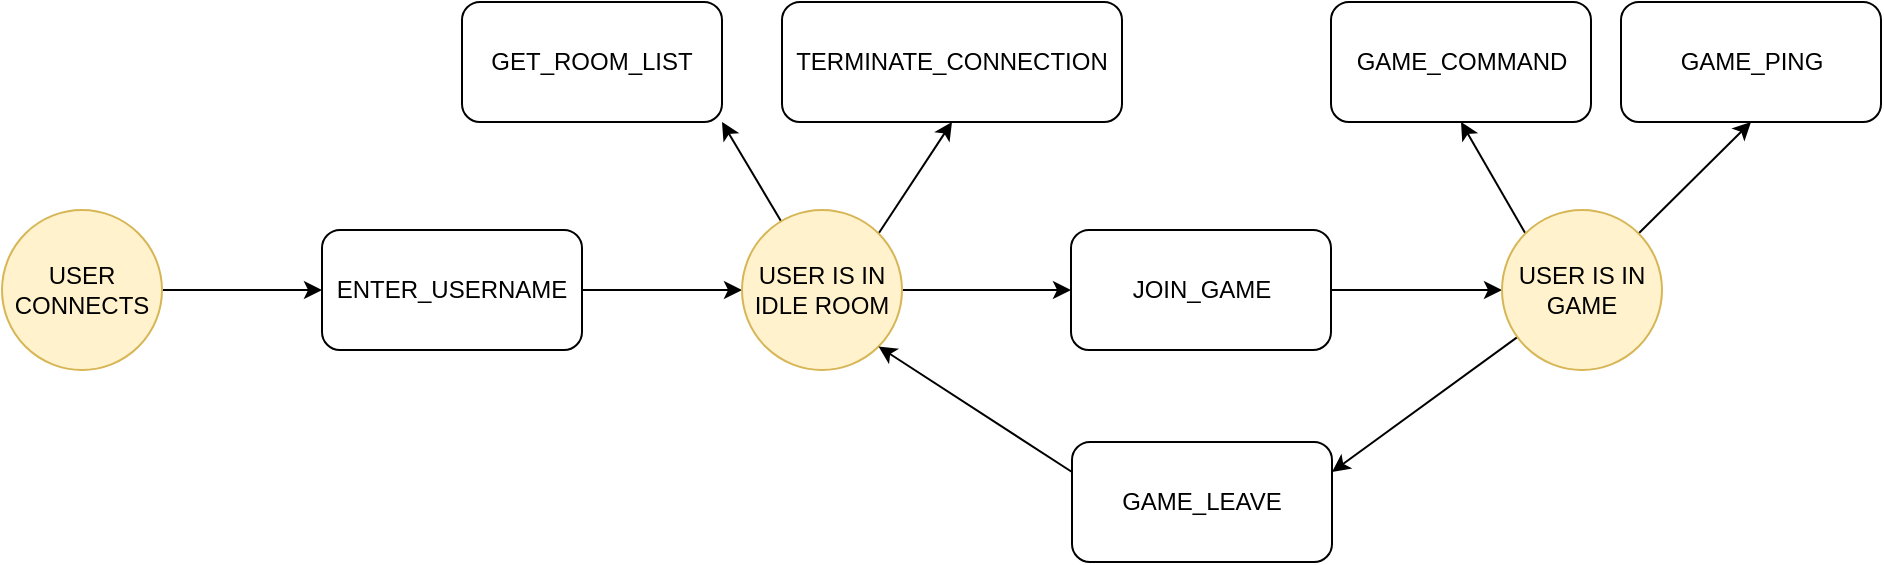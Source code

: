 <mxfile version="22.1.2" type="device">
  <diagram name="Stránka-1" id="sYEn72Fhgt1sVSPPdXOC">
    <mxGraphModel dx="1434" dy="868" grid="1" gridSize="10" guides="1" tooltips="1" connect="1" arrows="1" fold="1" page="1" pageScale="1" pageWidth="1169" pageHeight="827" math="0" shadow="0">
      <root>
        <mxCell id="0" />
        <mxCell id="1" parent="0" />
        <mxCell id="0wrIGKHIaLurFtwRzIpR-3" value="" style="edgeStyle=orthogonalEdgeStyle;rounded=0;orthogonalLoop=1;jettySize=auto;html=1;" edge="1" parent="1" source="0wrIGKHIaLurFtwRzIpR-1" target="0wrIGKHIaLurFtwRzIpR-4">
          <mxGeometry relative="1" as="geometry">
            <mxPoint x="275" y="418" as="targetPoint" />
          </mxGeometry>
        </mxCell>
        <mxCell id="0wrIGKHIaLurFtwRzIpR-1" value="USER&lt;br&gt;CONNECTS" style="ellipse;whiteSpace=wrap;html=1;aspect=fixed;fillColor=#fff2cc;strokeColor=#d6b656;" vertex="1" parent="1">
          <mxGeometry x="115" y="378" width="80" height="80" as="geometry" />
        </mxCell>
        <mxCell id="0wrIGKHIaLurFtwRzIpR-15" style="edgeStyle=orthogonalEdgeStyle;rounded=0;orthogonalLoop=1;jettySize=auto;html=1;entryX=0;entryY=0.5;entryDx=0;entryDy=0;" edge="1" parent="1" source="0wrIGKHIaLurFtwRzIpR-4" target="0wrIGKHIaLurFtwRzIpR-14">
          <mxGeometry relative="1" as="geometry" />
        </mxCell>
        <mxCell id="0wrIGKHIaLurFtwRzIpR-4" value="ENTER_USERNAME" style="rounded=1;whiteSpace=wrap;html=1;" vertex="1" parent="1">
          <mxGeometry x="275" y="388" width="130" height="60" as="geometry" />
        </mxCell>
        <mxCell id="0wrIGKHIaLurFtwRzIpR-7" value="GET_ROOM_LIST" style="rounded=1;whiteSpace=wrap;html=1;" vertex="1" parent="1">
          <mxGeometry x="345" y="274" width="130" height="60" as="geometry" />
        </mxCell>
        <mxCell id="0wrIGKHIaLurFtwRzIpR-16" style="rounded=0;orthogonalLoop=1;jettySize=auto;html=1;entryX=1;entryY=1;entryDx=0;entryDy=0;" edge="1" parent="1" source="0wrIGKHIaLurFtwRzIpR-14" target="0wrIGKHIaLurFtwRzIpR-7">
          <mxGeometry relative="1" as="geometry">
            <mxPoint x="455" y="314" as="targetPoint" />
          </mxGeometry>
        </mxCell>
        <mxCell id="0wrIGKHIaLurFtwRzIpR-19" style="rounded=0;orthogonalLoop=1;jettySize=auto;html=1;exitX=1;exitY=0;exitDx=0;exitDy=0;entryX=0.5;entryY=1;entryDx=0;entryDy=0;" edge="1" parent="1" source="0wrIGKHIaLurFtwRzIpR-14" target="0wrIGKHIaLurFtwRzIpR-17">
          <mxGeometry relative="1" as="geometry" />
        </mxCell>
        <mxCell id="0wrIGKHIaLurFtwRzIpR-21" style="edgeStyle=orthogonalEdgeStyle;rounded=0;orthogonalLoop=1;jettySize=auto;html=1;entryX=0;entryY=0.5;entryDx=0;entryDy=0;" edge="1" parent="1" source="0wrIGKHIaLurFtwRzIpR-14" target="0wrIGKHIaLurFtwRzIpR-20">
          <mxGeometry relative="1" as="geometry" />
        </mxCell>
        <mxCell id="0wrIGKHIaLurFtwRzIpR-14" value="USER IS IN IDLE ROOM" style="ellipse;whiteSpace=wrap;html=1;aspect=fixed;fillColor=#fff2cc;strokeColor=#d6b656;" vertex="1" parent="1">
          <mxGeometry x="485" y="378" width="80" height="80" as="geometry" />
        </mxCell>
        <mxCell id="0wrIGKHIaLurFtwRzIpR-17" value="TERMINATE_CONNECTION" style="rounded=1;whiteSpace=wrap;html=1;" vertex="1" parent="1">
          <mxGeometry x="505" y="274" width="170" height="60" as="geometry" />
        </mxCell>
        <mxCell id="0wrIGKHIaLurFtwRzIpR-23" style="edgeStyle=orthogonalEdgeStyle;rounded=0;orthogonalLoop=1;jettySize=auto;html=1;entryX=0;entryY=0.5;entryDx=0;entryDy=0;" edge="1" parent="1" source="0wrIGKHIaLurFtwRzIpR-20" target="0wrIGKHIaLurFtwRzIpR-22">
          <mxGeometry relative="1" as="geometry" />
        </mxCell>
        <mxCell id="0wrIGKHIaLurFtwRzIpR-20" value="JOIN_GAME" style="rounded=1;whiteSpace=wrap;html=1;" vertex="1" parent="1">
          <mxGeometry x="649.5" y="388" width="130" height="60" as="geometry" />
        </mxCell>
        <mxCell id="0wrIGKHIaLurFtwRzIpR-26" style="rounded=0;orthogonalLoop=1;jettySize=auto;html=1;exitX=0;exitY=0;exitDx=0;exitDy=0;entryX=0.5;entryY=1;entryDx=0;entryDy=0;" edge="1" parent="1" source="0wrIGKHIaLurFtwRzIpR-22" target="0wrIGKHIaLurFtwRzIpR-24">
          <mxGeometry relative="1" as="geometry" />
        </mxCell>
        <mxCell id="0wrIGKHIaLurFtwRzIpR-27" style="rounded=0;orthogonalLoop=1;jettySize=auto;html=1;exitX=1;exitY=0;exitDx=0;exitDy=0;entryX=0.5;entryY=1;entryDx=0;entryDy=0;" edge="1" parent="1" source="0wrIGKHIaLurFtwRzIpR-22" target="0wrIGKHIaLurFtwRzIpR-25">
          <mxGeometry relative="1" as="geometry" />
        </mxCell>
        <mxCell id="0wrIGKHIaLurFtwRzIpR-29" style="rounded=0;orthogonalLoop=1;jettySize=auto;html=1;entryX=1;entryY=0.25;entryDx=0;entryDy=0;" edge="1" parent="1" source="0wrIGKHIaLurFtwRzIpR-22" target="0wrIGKHIaLurFtwRzIpR-28">
          <mxGeometry relative="1" as="geometry" />
        </mxCell>
        <mxCell id="0wrIGKHIaLurFtwRzIpR-22" value="USER IS IN GAME" style="ellipse;whiteSpace=wrap;html=1;aspect=fixed;fillColor=#fff2cc;strokeColor=#d6b656;" vertex="1" parent="1">
          <mxGeometry x="865" y="378" width="80" height="80" as="geometry" />
        </mxCell>
        <mxCell id="0wrIGKHIaLurFtwRzIpR-24" value="GAME_COMMAND" style="rounded=1;whiteSpace=wrap;html=1;" vertex="1" parent="1">
          <mxGeometry x="779.5" y="274" width="130" height="60" as="geometry" />
        </mxCell>
        <mxCell id="0wrIGKHIaLurFtwRzIpR-25" value="GAME_PING" style="rounded=1;whiteSpace=wrap;html=1;" vertex="1" parent="1">
          <mxGeometry x="924.5" y="274" width="130" height="60" as="geometry" />
        </mxCell>
        <mxCell id="0wrIGKHIaLurFtwRzIpR-30" style="rounded=0;orthogonalLoop=1;jettySize=auto;html=1;entryX=1;entryY=1;entryDx=0;entryDy=0;exitX=0;exitY=0.25;exitDx=0;exitDy=0;" edge="1" parent="1" source="0wrIGKHIaLurFtwRzIpR-28" target="0wrIGKHIaLurFtwRzIpR-14">
          <mxGeometry relative="1" as="geometry" />
        </mxCell>
        <mxCell id="0wrIGKHIaLurFtwRzIpR-28" value="GAME_LEAVE" style="rounded=1;whiteSpace=wrap;html=1;" vertex="1" parent="1">
          <mxGeometry x="650" y="494" width="130" height="60" as="geometry" />
        </mxCell>
      </root>
    </mxGraphModel>
  </diagram>
</mxfile>
